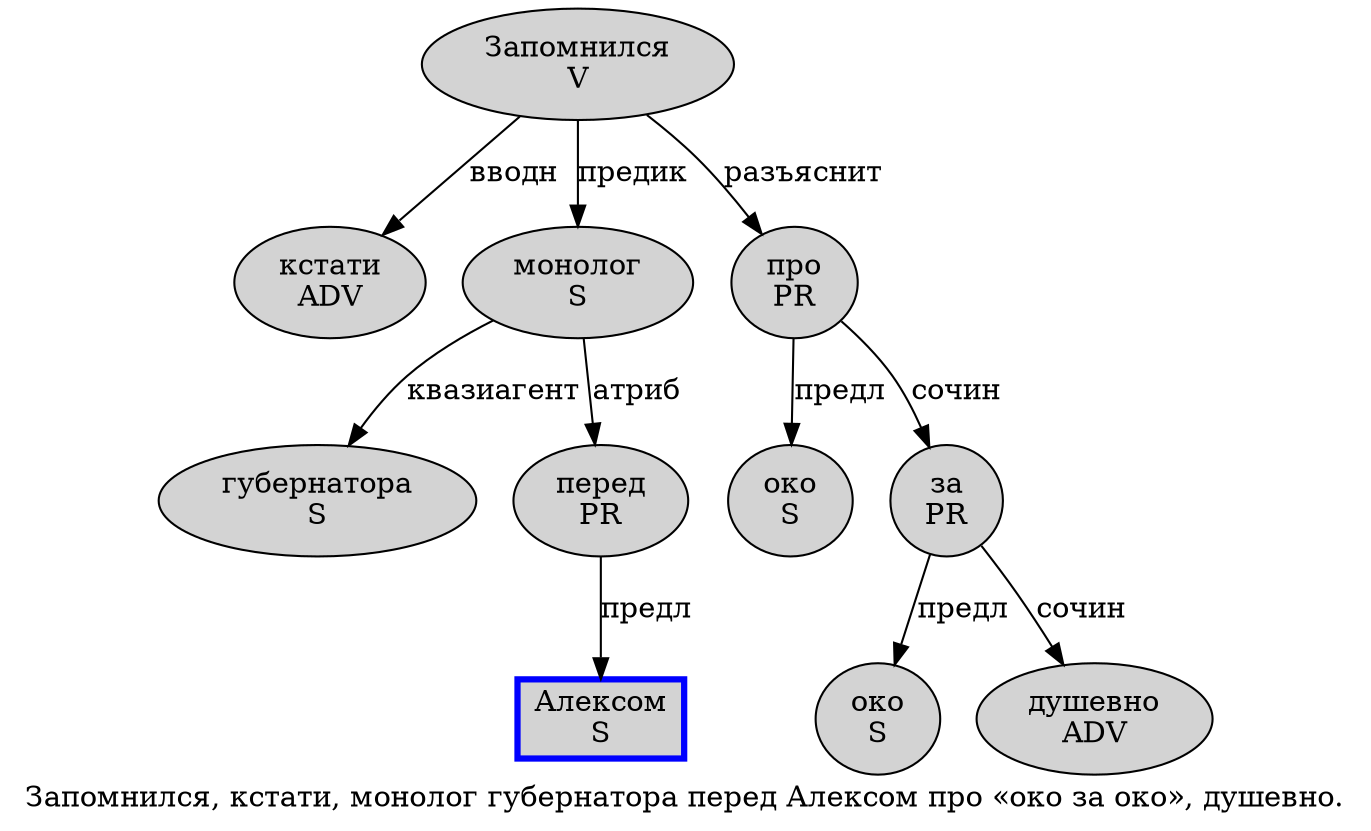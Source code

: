 digraph SENTENCE_3908 {
	graph [label="Запомнился, кстати, монолог губернатора перед Алексом про «око за око», душевно."]
	node [style=filled]
		0 [label="Запомнился
V" color="" fillcolor=lightgray penwidth=1 shape=ellipse]
		2 [label="кстати
ADV" color="" fillcolor=lightgray penwidth=1 shape=ellipse]
		4 [label="монолог
S" color="" fillcolor=lightgray penwidth=1 shape=ellipse]
		5 [label="губернатора
S" color="" fillcolor=lightgray penwidth=1 shape=ellipse]
		6 [label="перед
PR" color="" fillcolor=lightgray penwidth=1 shape=ellipse]
		7 [label="Алексом
S" color=blue fillcolor=lightgray penwidth=3 shape=box]
		8 [label="про
PR" color="" fillcolor=lightgray penwidth=1 shape=ellipse]
		10 [label="око
S" color="" fillcolor=lightgray penwidth=1 shape=ellipse]
		11 [label="за
PR" color="" fillcolor=lightgray penwidth=1 shape=ellipse]
		12 [label="око
S" color="" fillcolor=lightgray penwidth=1 shape=ellipse]
		15 [label="душевно
ADV" color="" fillcolor=lightgray penwidth=1 shape=ellipse]
			6 -> 7 [label="предл"]
			8 -> 10 [label="предл"]
			8 -> 11 [label="сочин"]
			11 -> 12 [label="предл"]
			11 -> 15 [label="сочин"]
			4 -> 5 [label="квазиагент"]
			4 -> 6 [label="атриб"]
			0 -> 2 [label="вводн"]
			0 -> 4 [label="предик"]
			0 -> 8 [label="разъяснит"]
}